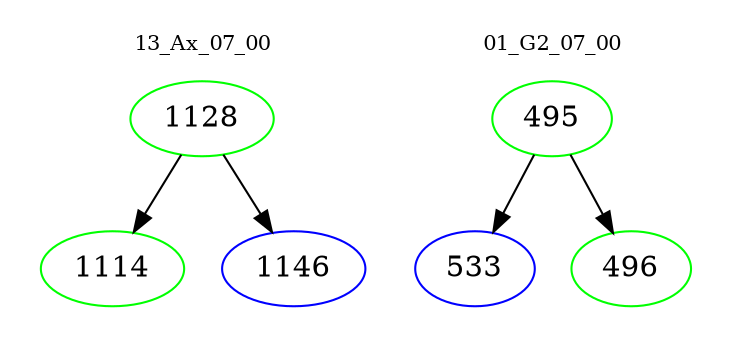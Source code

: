 digraph{
subgraph cluster_0 {
color = white
label = "13_Ax_07_00";
fontsize=10;
T0_1128 [label="1128", color="green"]
T0_1128 -> T0_1114 [color="black"]
T0_1114 [label="1114", color="green"]
T0_1128 -> T0_1146 [color="black"]
T0_1146 [label="1146", color="blue"]
}
subgraph cluster_1 {
color = white
label = "01_G2_07_00";
fontsize=10;
T1_495 [label="495", color="green"]
T1_495 -> T1_533 [color="black"]
T1_533 [label="533", color="blue"]
T1_495 -> T1_496 [color="black"]
T1_496 [label="496", color="green"]
}
}
